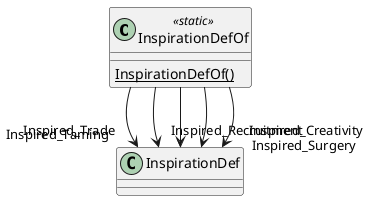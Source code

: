 @startuml
class InspirationDefOf <<static>> {
    {static} InspirationDefOf()
}
InspirationDefOf --> "Inspired_Trade" InspirationDef
InspirationDefOf --> "Inspired_Recruitment" InspirationDef
InspirationDefOf --> "Inspired_Taming" InspirationDef
InspirationDefOf --> "Inspired_Surgery" InspirationDef
InspirationDefOf --> "Inspired_Creativity" InspirationDef
@enduml
